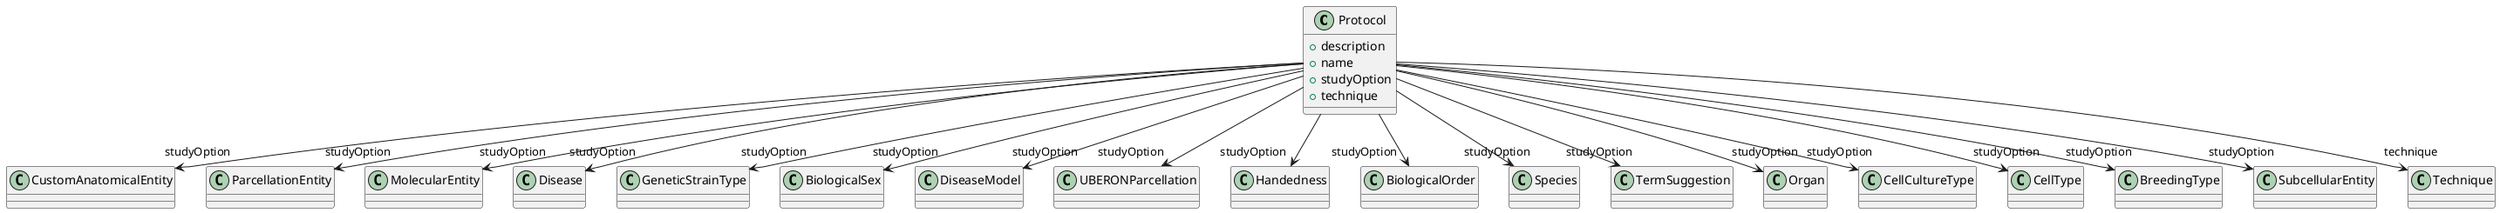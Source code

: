 @startuml
class Protocol {
+description
+name
+studyOption
+technique

}
Protocol -d-> "studyOption" CustomAnatomicalEntity
Protocol -d-> "studyOption" ParcellationEntity
Protocol -d-> "studyOption" MolecularEntity
Protocol -d-> "studyOption" Disease
Protocol -d-> "studyOption" GeneticStrainType
Protocol -d-> "studyOption" BiologicalSex
Protocol -d-> "studyOption" DiseaseModel
Protocol -d-> "studyOption" UBERONParcellation
Protocol -d-> "studyOption" Handedness
Protocol -d-> "studyOption" BiologicalOrder
Protocol -d-> "studyOption" Species
Protocol -d-> "studyOption" TermSuggestion
Protocol -d-> "studyOption" Organ
Protocol -d-> "studyOption" CellCultureType
Protocol -d-> "studyOption" CellType
Protocol -d-> "studyOption" BreedingType
Protocol -d-> "studyOption" SubcellularEntity
Protocol -d-> "technique" Technique

@enduml